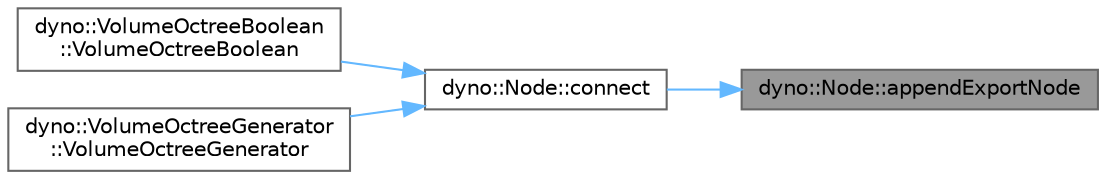 digraph "dyno::Node::appendExportNode"
{
 // LATEX_PDF_SIZE
  bgcolor="transparent";
  edge [fontname=Helvetica,fontsize=10,labelfontname=Helvetica,labelfontsize=10];
  node [fontname=Helvetica,fontsize=10,shape=box,height=0.2,width=0.4];
  rankdir="RL";
  Node1 [id="Node000001",label="dyno::Node::appendExportNode",height=0.2,width=0.4,color="gray40", fillcolor="grey60", style="filled", fontcolor="black",tooltip=" "];
  Node1 -> Node2 [id="edge1_Node000001_Node000002",dir="back",color="steelblue1",style="solid",tooltip=" "];
  Node2 [id="Node000002",label="dyno::Node::connect",height=0.2,width=0.4,color="grey40", fillcolor="white", style="filled",URL="$classdyno_1_1_node.html#acc54344cd3b2c1f77b3c2df6ece0df4c",tooltip=" "];
  Node2 -> Node3 [id="edge2_Node000002_Node000003",dir="back",color="steelblue1",style="solid",tooltip=" "];
  Node3 [id="Node000003",label="dyno::VolumeOctreeBoolean\l::VolumeOctreeBoolean",height=0.2,width=0.4,color="grey40", fillcolor="white", style="filled",URL="$classdyno_1_1_volume_octree_boolean.html#ad2f9d839982c2a1195b23d91b3c2a33c",tooltip=" "];
  Node2 -> Node4 [id="edge3_Node000002_Node000004",dir="back",color="steelblue1",style="solid",tooltip=" "];
  Node4 [id="Node000004",label="dyno::VolumeOctreeGenerator\l::VolumeOctreeGenerator",height=0.2,width=0.4,color="grey40", fillcolor="white", style="filled",URL="$classdyno_1_1_volume_octree_generator.html#aa472ad6d032bb15b3f006c1554c45106",tooltip=" "];
}
